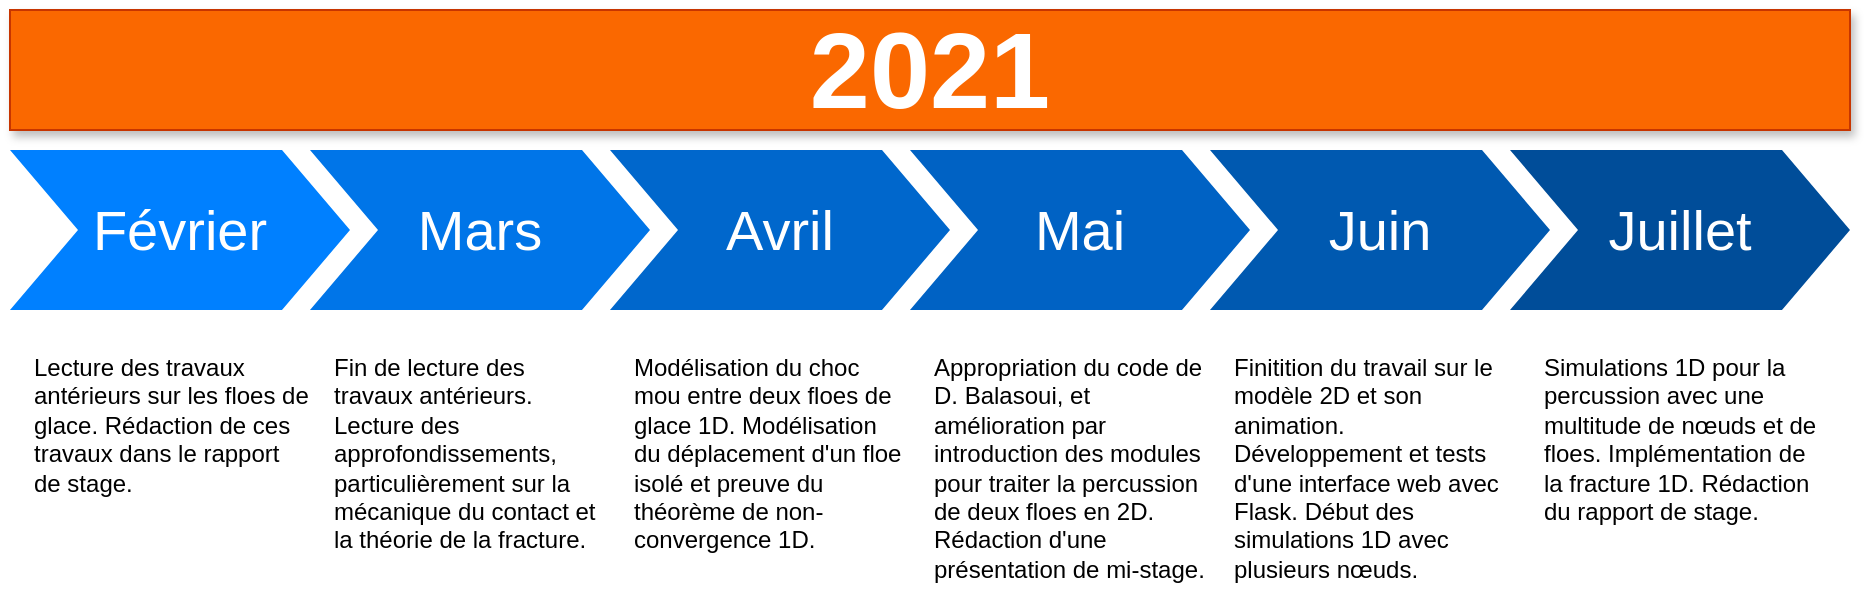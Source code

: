 <mxfile version="14.5.1" type="device"><diagram name="Page-1" id="d9b1e647-80fa-b4a2-5024-87a742678bcc"><mxGraphModel dx="1086" dy="966" grid="1" gridSize="10" guides="1" tooltips="1" connect="1" arrows="1" fold="1" page="1" pageScale="1" pageWidth="1100" pageHeight="850" background="#ffffff" math="0" shadow="0"><root><mxCell id="0"/><mxCell id="1" parent="0"/><mxCell id="57fe6abec08f04cb-1" value="Février" style="shape=step;whiteSpace=wrap;html=1;fontSize=28;fillColor=#0080FF;fontColor=#FFFFFF;strokeColor=none;" parent="1" vertex="1"><mxGeometry x="90" y="180" width="170" height="80" as="geometry"/></mxCell><mxCell id="57fe6abec08f04cb-2" value="Mars" style="shape=step;whiteSpace=wrap;html=1;fontSize=28;fillColor=#0075E8;fontColor=#FFFFFF;strokeColor=none;" parent="1" vertex="1"><mxGeometry x="240" y="180" width="170" height="80" as="geometry"/></mxCell><mxCell id="57fe6abec08f04cb-3" value="Avril" style="shape=step;whiteSpace=wrap;html=1;fontSize=28;fillColor=#0067CC;fontColor=#FFFFFF;strokeColor=none;" parent="1" vertex="1"><mxGeometry x="390" y="180" width="170" height="80" as="geometry"/></mxCell><mxCell id="57fe6abec08f04cb-4" value="Mai" style="shape=step;whiteSpace=wrap;html=1;fontSize=28;fillColor=#0062C4;fontColor=#FFFFFF;strokeColor=none;" parent="1" vertex="1"><mxGeometry x="540" y="180" width="170" height="80" as="geometry"/></mxCell><mxCell id="57fe6abec08f04cb-5" value="Juin" style="shape=step;whiteSpace=wrap;html=1;fontSize=28;fillColor=#0059B0;fontColor=#FFFFFF;strokeColor=none;" parent="1" vertex="1"><mxGeometry x="690" y="180" width="170" height="80" as="geometry"/></mxCell><mxCell id="57fe6abec08f04cb-6" value="Juillet" style="shape=step;whiteSpace=wrap;html=1;fontSize=28;fillColor=#004D99;fontColor=#FFFFFF;strokeColor=none;" parent="1" vertex="1"><mxGeometry x="840" y="180" width="170" height="80" as="geometry"/></mxCell><mxCell id="57fe6abec08f04cb-7" value="2021" style="text;html=1;strokeColor=#C73500;fillColor=#fa6800;align=center;verticalAlign=middle;whiteSpace=wrap;fontSize=54;fontStyle=1;fontColor=#ffffff;rounded=0;glass=0;shadow=1;" parent="1" vertex="1"><mxGeometry x="90" y="110" width="920" height="60" as="geometry"/></mxCell><mxCell id="57fe6abec08f04cb-8" value="Lecture des travaux antérieurs sur les floes de glace. Rédaction de ces travaux dans le rapport de stage." style="text;spacingTop=-5;fillColor=#ffffff;whiteSpace=wrap;html=1;align=left;fontSize=12;fontFamily=Helvetica;fillColor=none;strokeColor=none;" parent="1" vertex="1"><mxGeometry x="100" y="280" width="140" height="120" as="geometry"/></mxCell><mxCell id="57fe6abec08f04cb-9" value="Fin de lecture des travaux antérieurs. Lecture des approfondissements,&amp;nbsp; particulièrement sur la mécanique du contact et la théorie de la fracture.&amp;nbsp;" style="text;spacingTop=-5;fillColor=#ffffff;whiteSpace=wrap;html=1;align=left;fontSize=12;fontFamily=Helvetica;fillColor=none;strokeColor=none;" parent="1" vertex="1"><mxGeometry x="250" y="280" width="140" height="120" as="geometry"/></mxCell><mxCell id="57fe6abec08f04cb-10" value="Modélisation du choc mou entre deux floes de glace 1D. Modélisation du déplacement d'un floe isolé et preuve du théorème de non-convergence 1D." style="text;spacingTop=-5;fillColor=#ffffff;whiteSpace=wrap;html=1;align=left;fontSize=12;fontFamily=Helvetica;fillColor=none;strokeColor=none;" parent="1" vertex="1"><mxGeometry x="400" y="280" width="140" height="120" as="geometry"/></mxCell><mxCell id="57fe6abec08f04cb-11" value="Appropriation du code de D. Balasoui, et amélioration par introduction des modules pour traiter la percussion de deux floes en 2D. Rédaction d'une présentation de mi-stage." style="text;spacingTop=-5;fillColor=#ffffff;whiteSpace=wrap;html=1;align=left;fontSize=12;fontFamily=Helvetica;fillColor=none;strokeColor=none;" parent="1" vertex="1"><mxGeometry x="550" y="280" width="140" height="120" as="geometry"/></mxCell><mxCell id="57fe6abec08f04cb-12" value="Finitition du travail sur le modèle 2D et son animation. Développement&amp;nbsp;et tests&lt;br&gt;d'une interface web avec Flask. Début des simulations 1D avec plusieurs nœuds." style="text;spacingTop=-5;fillColor=#ffffff;whiteSpace=wrap;html=1;align=left;fontSize=12;fontFamily=Helvetica;fillColor=none;strokeColor=none;" parent="1" vertex="1"><mxGeometry x="700" y="280" width="140" height="120" as="geometry"/></mxCell><mxCell id="57fe6abec08f04cb-13" value="Simulations 1D pour la percussion avec une multitude de nœuds et de floes. Implémentation de la fracture 1D. Rédaction du rapport de stage." style="text;spacingTop=-5;fillColor=#ffffff;whiteSpace=wrap;html=1;align=left;fontSize=12;fontFamily=Helvetica;fillColor=none;rounded=0;shadow=0;glass=1;opacity=50;" parent="1" vertex="1"><mxGeometry x="855" y="280" width="140" height="120" as="geometry"/></mxCell></root></mxGraphModel></diagram></mxfile>